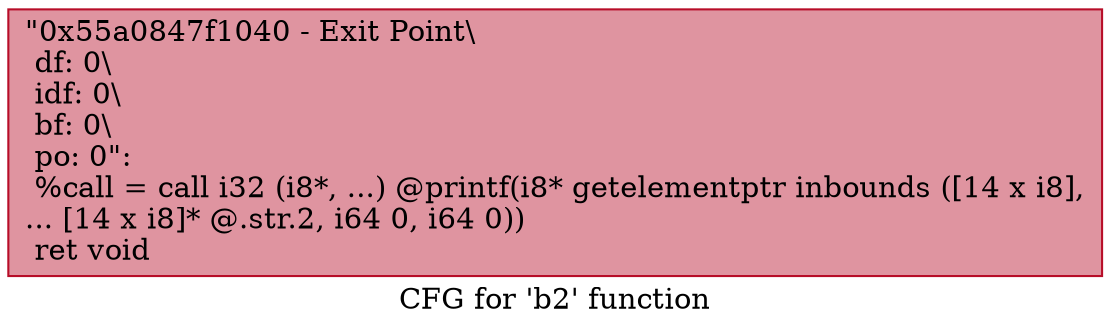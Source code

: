 digraph "CFG for 'b2' function" {
	label="CFG for 'b2' function";

	Node0x55a0847f1040 [shape=record,color="#b70d28ff", style=filled, fillcolor="#b70d2870",label="{\"0x55a0847f1040 - Exit Point\\\l df: 0\\\l idf: 0\\\l bf: 0\\\l po: 0\":\l  %call = call i32 (i8*, ...) @printf(i8* getelementptr inbounds ([14 x i8],\l... [14 x i8]* @.str.2, i64 0, i64 0))\l  ret void\l}"];
}
